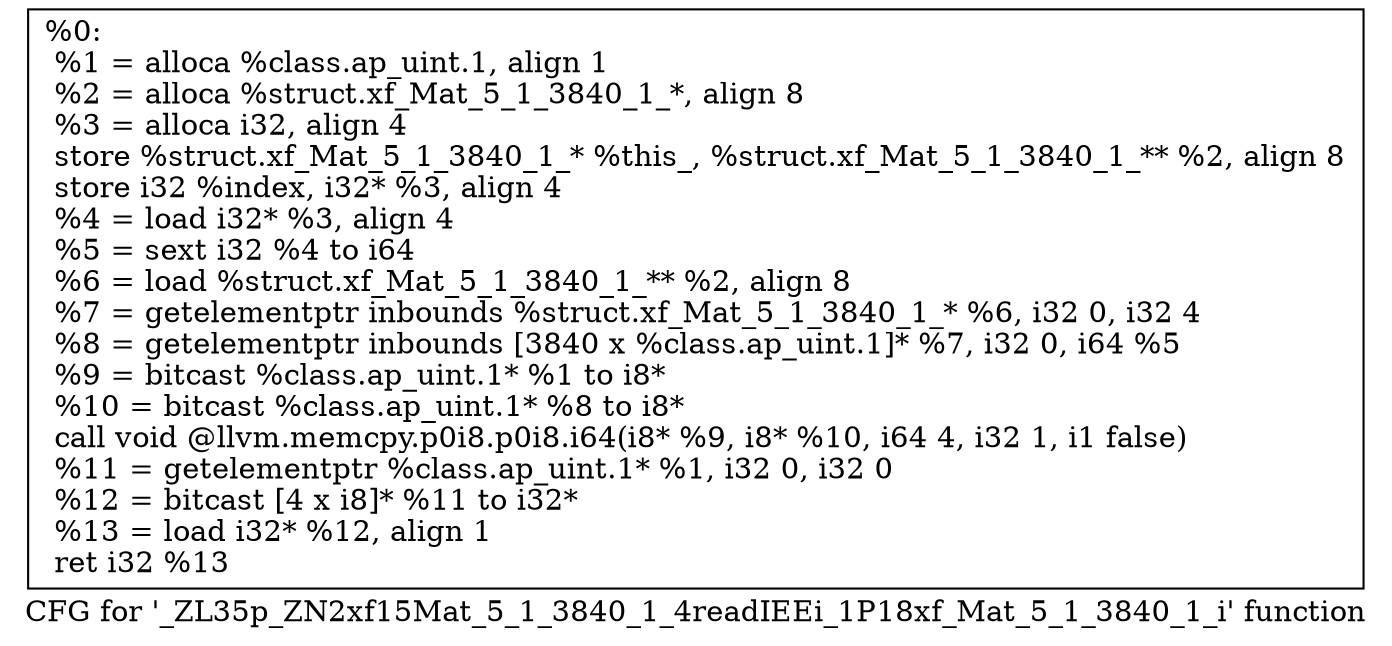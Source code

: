 digraph "CFG for '_ZL35p_ZN2xf15Mat_5_1_3840_1_4readIEEi_1P18xf_Mat_5_1_3840_1_i' function" {
	label="CFG for '_ZL35p_ZN2xf15Mat_5_1_3840_1_4readIEEi_1P18xf_Mat_5_1_3840_1_i' function";

	Node0x25ba7d0 [shape=record,label="{%0:\l  %1 = alloca %class.ap_uint.1, align 1\l  %2 = alloca %struct.xf_Mat_5_1_3840_1_*, align 8\l  %3 = alloca i32, align 4\l  store %struct.xf_Mat_5_1_3840_1_* %this_, %struct.xf_Mat_5_1_3840_1_** %2, align 8\l  store i32 %index, i32* %3, align 4\l  %4 = load i32* %3, align 4\l  %5 = sext i32 %4 to i64\l  %6 = load %struct.xf_Mat_5_1_3840_1_** %2, align 8\l  %7 = getelementptr inbounds %struct.xf_Mat_5_1_3840_1_* %6, i32 0, i32 4\l  %8 = getelementptr inbounds [3840 x %class.ap_uint.1]* %7, i32 0, i64 %5\l  %9 = bitcast %class.ap_uint.1* %1 to i8*\l  %10 = bitcast %class.ap_uint.1* %8 to i8*\l  call void @llvm.memcpy.p0i8.p0i8.i64(i8* %9, i8* %10, i64 4, i32 1, i1 false)\l  %11 = getelementptr %class.ap_uint.1* %1, i32 0, i32 0\l  %12 = bitcast [4 x i8]* %11 to i32*\l  %13 = load i32* %12, align 1\l  ret i32 %13\l}"];
}
